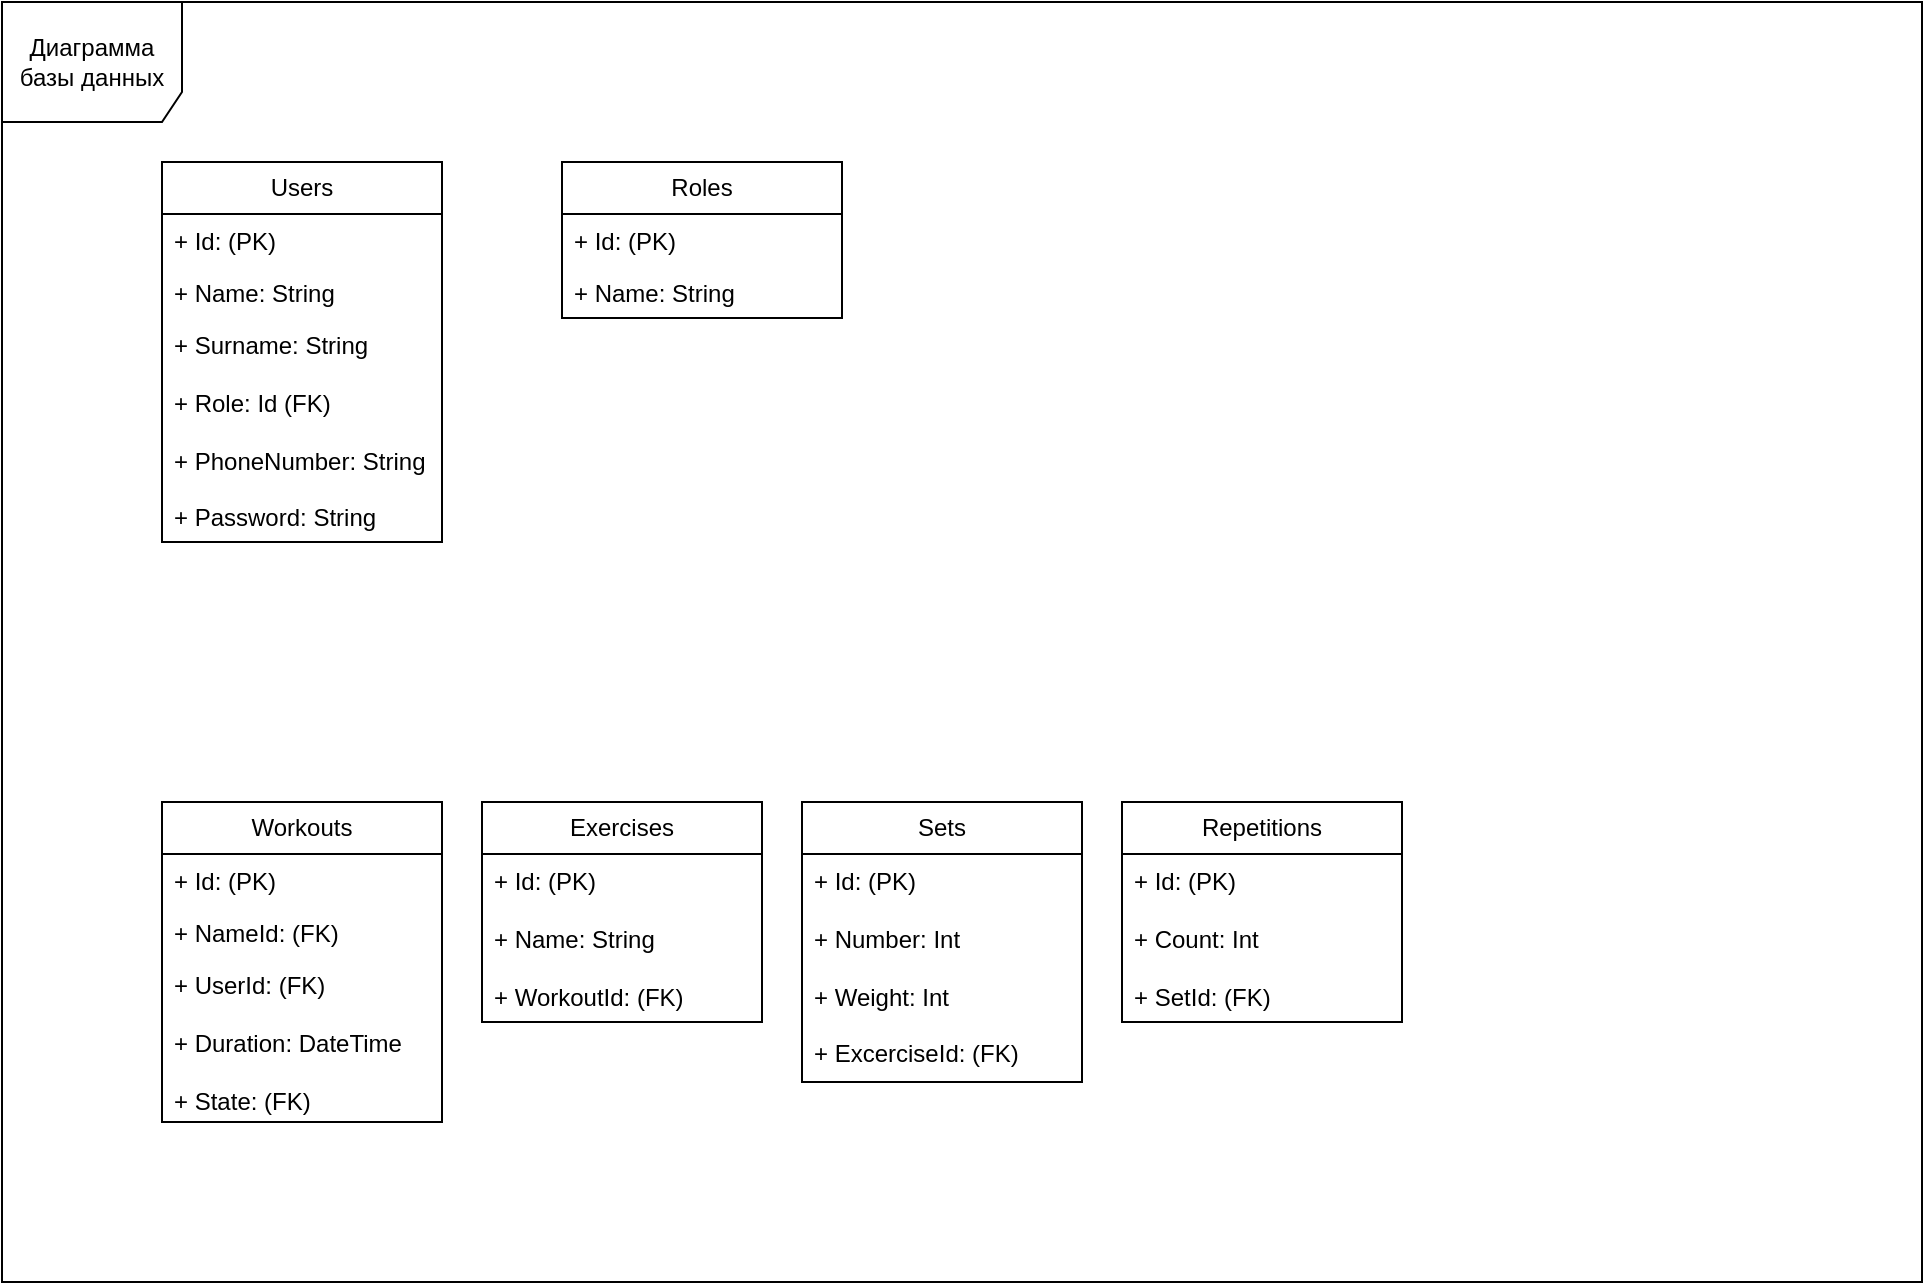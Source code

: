 <mxfile version="26.1.1">
  <diagram name="Страница — 1" id="bhzFbUjlHaYPYPpDQAFp">
    <mxGraphModel dx="1434" dy="836" grid="1" gridSize="10" guides="1" tooltips="1" connect="1" arrows="1" fold="1" page="1" pageScale="1" pageWidth="827" pageHeight="1169" math="0" shadow="0">
      <root>
        <mxCell id="0" />
        <mxCell id="1" parent="0" />
        <mxCell id="rRF8pPGAYfeASvzRouB8-4" value="Диаграмма базы данных" style="shape=umlFrame;whiteSpace=wrap;html=1;pointerEvents=0;width=90;height=60;" parent="1" vertex="1">
          <mxGeometry x="40" y="40" width="960" height="640" as="geometry" />
        </mxCell>
        <mxCell id="rRF8pPGAYfeASvzRouB8-5" value="Users" style="swimlane;fontStyle=0;childLayout=stackLayout;horizontal=1;startSize=26;fillColor=none;horizontalStack=0;resizeParent=1;resizeParentMax=0;resizeLast=0;collapsible=1;marginBottom=0;whiteSpace=wrap;html=1;" parent="1" vertex="1">
          <mxGeometry x="120" y="120" width="140" height="190" as="geometry" />
        </mxCell>
        <mxCell id="rRF8pPGAYfeASvzRouB8-6" value="+ Id: (PK)" style="text;strokeColor=none;fillColor=none;align=left;verticalAlign=top;spacingLeft=4;spacingRight=4;overflow=hidden;rotatable=0;points=[[0,0.5],[1,0.5]];portConstraint=eastwest;whiteSpace=wrap;html=1;" parent="rRF8pPGAYfeASvzRouB8-5" vertex="1">
          <mxGeometry y="26" width="140" height="26" as="geometry" />
        </mxCell>
        <mxCell id="rRF8pPGAYfeASvzRouB8-7" value="+ Name: String" style="text;strokeColor=none;fillColor=none;align=left;verticalAlign=top;spacingLeft=4;spacingRight=4;overflow=hidden;rotatable=0;points=[[0,0.5],[1,0.5]];portConstraint=eastwest;whiteSpace=wrap;html=1;" parent="rRF8pPGAYfeASvzRouB8-5" vertex="1">
          <mxGeometry y="52" width="140" height="26" as="geometry" />
        </mxCell>
        <mxCell id="rRF8pPGAYfeASvzRouB8-8" value="+ Surname: String&lt;br&gt;&lt;br&gt;+ Role: Id (FK)&lt;br&gt;&lt;br&gt;+ PhoneNumber: String&lt;br&gt;&lt;br&gt;+ Password: String" style="text;strokeColor=none;fillColor=none;align=left;verticalAlign=top;spacingLeft=4;spacingRight=4;overflow=hidden;rotatable=0;points=[[0,0.5],[1,0.5]];portConstraint=eastwest;whiteSpace=wrap;html=1;" parent="rRF8pPGAYfeASvzRouB8-5" vertex="1">
          <mxGeometry y="78" width="140" height="112" as="geometry" />
        </mxCell>
        <mxCell id="rRF8pPGAYfeASvzRouB8-9" value="Roles" style="swimlane;fontStyle=0;childLayout=stackLayout;horizontal=1;startSize=26;fillColor=none;horizontalStack=0;resizeParent=1;resizeParentMax=0;resizeLast=0;collapsible=1;marginBottom=0;whiteSpace=wrap;html=1;" parent="1" vertex="1">
          <mxGeometry x="320" y="120" width="140" height="78" as="geometry" />
        </mxCell>
        <mxCell id="rRF8pPGAYfeASvzRouB8-10" value="+ Id: (PK)" style="text;strokeColor=none;fillColor=none;align=left;verticalAlign=top;spacingLeft=4;spacingRight=4;overflow=hidden;rotatable=0;points=[[0,0.5],[1,0.5]];portConstraint=eastwest;whiteSpace=wrap;html=1;" parent="rRF8pPGAYfeASvzRouB8-9" vertex="1">
          <mxGeometry y="26" width="140" height="26" as="geometry" />
        </mxCell>
        <mxCell id="rRF8pPGAYfeASvzRouB8-11" value="+ Name: String" style="text;strokeColor=none;fillColor=none;align=left;verticalAlign=top;spacingLeft=4;spacingRight=4;overflow=hidden;rotatable=0;points=[[0,0.5],[1,0.5]];portConstraint=eastwest;whiteSpace=wrap;html=1;" parent="rRF8pPGAYfeASvzRouB8-9" vertex="1">
          <mxGeometry y="52" width="140" height="26" as="geometry" />
        </mxCell>
        <mxCell id="rRF8pPGAYfeASvzRouB8-13" value="Workouts" style="swimlane;fontStyle=0;childLayout=stackLayout;horizontal=1;startSize=26;fillColor=none;horizontalStack=0;resizeParent=1;resizeParentMax=0;resizeLast=0;collapsible=1;marginBottom=0;whiteSpace=wrap;html=1;" parent="1" vertex="1">
          <mxGeometry x="120" y="440" width="140" height="160" as="geometry" />
        </mxCell>
        <mxCell id="rRF8pPGAYfeASvzRouB8-14" value="+ Id: (PK)" style="text;strokeColor=none;fillColor=none;align=left;verticalAlign=top;spacingLeft=4;spacingRight=4;overflow=hidden;rotatable=0;points=[[0,0.5],[1,0.5]];portConstraint=eastwest;whiteSpace=wrap;html=1;" parent="rRF8pPGAYfeASvzRouB8-13" vertex="1">
          <mxGeometry y="26" width="140" height="26" as="geometry" />
        </mxCell>
        <mxCell id="rRF8pPGAYfeASvzRouB8-15" value="+ NameId: (FK)" style="text;strokeColor=none;fillColor=none;align=left;verticalAlign=top;spacingLeft=4;spacingRight=4;overflow=hidden;rotatable=0;points=[[0,0.5],[1,0.5]];portConstraint=eastwest;whiteSpace=wrap;html=1;" parent="rRF8pPGAYfeASvzRouB8-13" vertex="1">
          <mxGeometry y="52" width="140" height="26" as="geometry" />
        </mxCell>
        <mxCell id="rRF8pPGAYfeASvzRouB8-16" value="+ UserId: (FK)&lt;br&gt;&lt;br&gt;+ Duration: DateTime&lt;br&gt;&lt;br&gt;+ State: (FK)" style="text;strokeColor=none;fillColor=none;align=left;verticalAlign=top;spacingLeft=4;spacingRight=4;overflow=hidden;rotatable=0;points=[[0,0.5],[1,0.5]];portConstraint=eastwest;whiteSpace=wrap;html=1;" parent="rRF8pPGAYfeASvzRouB8-13" vertex="1">
          <mxGeometry y="78" width="140" height="82" as="geometry" />
        </mxCell>
        <mxCell id="rRF8pPGAYfeASvzRouB8-25" value="Exercises" style="swimlane;fontStyle=0;childLayout=stackLayout;horizontal=1;startSize=26;fillColor=none;horizontalStack=0;resizeParent=1;resizeParentMax=0;resizeLast=0;collapsible=1;marginBottom=0;whiteSpace=wrap;html=1;" parent="1" vertex="1">
          <mxGeometry x="280" y="440" width="140" height="110" as="geometry" />
        </mxCell>
        <mxCell id="rRF8pPGAYfeASvzRouB8-26" value="+ Id: (PK)&lt;br&gt;&lt;br&gt;+ Name: String&lt;br&gt;&lt;br&gt;+ WorkoutId: (FK)" style="text;strokeColor=none;fillColor=none;align=left;verticalAlign=top;spacingLeft=4;spacingRight=4;overflow=hidden;rotatable=0;points=[[0,0.5],[1,0.5]];portConstraint=eastwest;whiteSpace=wrap;html=1;" parent="rRF8pPGAYfeASvzRouB8-25" vertex="1">
          <mxGeometry y="26" width="140" height="84" as="geometry" />
        </mxCell>
        <mxCell id="luVzm5VcN_ooZqgdvmvw-8" value="Sets" style="swimlane;fontStyle=0;childLayout=stackLayout;horizontal=1;startSize=26;fillColor=none;horizontalStack=0;resizeParent=1;resizeParentMax=0;resizeLast=0;collapsible=1;marginBottom=0;whiteSpace=wrap;html=1;" parent="1" vertex="1">
          <mxGeometry x="440" y="440" width="140" height="140" as="geometry" />
        </mxCell>
        <mxCell id="luVzm5VcN_ooZqgdvmvw-9" value="+ Id: (PK)&lt;br&gt;&lt;br&gt;+ Number: Int&lt;br&gt;&lt;br&gt;+ Weight: Int&lt;br&gt;&lt;br&gt;+ ExcerciseId: (FK)" style="text;strokeColor=none;fillColor=none;align=left;verticalAlign=top;spacingLeft=4;spacingRight=4;overflow=hidden;rotatable=0;points=[[0,0.5],[1,0.5]];portConstraint=eastwest;whiteSpace=wrap;html=1;" parent="luVzm5VcN_ooZqgdvmvw-8" vertex="1">
          <mxGeometry y="26" width="140" height="114" as="geometry" />
        </mxCell>
        <mxCell id="luVzm5VcN_ooZqgdvmvw-12" value="Repetitions" style="swimlane;fontStyle=0;childLayout=stackLayout;horizontal=1;startSize=26;fillColor=none;horizontalStack=0;resizeParent=1;resizeParentMax=0;resizeLast=0;collapsible=1;marginBottom=0;whiteSpace=wrap;html=1;" parent="1" vertex="1">
          <mxGeometry x="600" y="440" width="140" height="110" as="geometry" />
        </mxCell>
        <mxCell id="luVzm5VcN_ooZqgdvmvw-13" value="+ Id: (PK)&lt;br&gt;&lt;br&gt;+ Count: Int&lt;br&gt;&lt;br&gt;+ SetId: (FK)" style="text;strokeColor=none;fillColor=none;align=left;verticalAlign=top;spacingLeft=4;spacingRight=4;overflow=hidden;rotatable=0;points=[[0,0.5],[1,0.5]];portConstraint=eastwest;whiteSpace=wrap;html=1;" parent="luVzm5VcN_ooZqgdvmvw-12" vertex="1">
          <mxGeometry y="26" width="140" height="84" as="geometry" />
        </mxCell>
      </root>
    </mxGraphModel>
  </diagram>
</mxfile>
